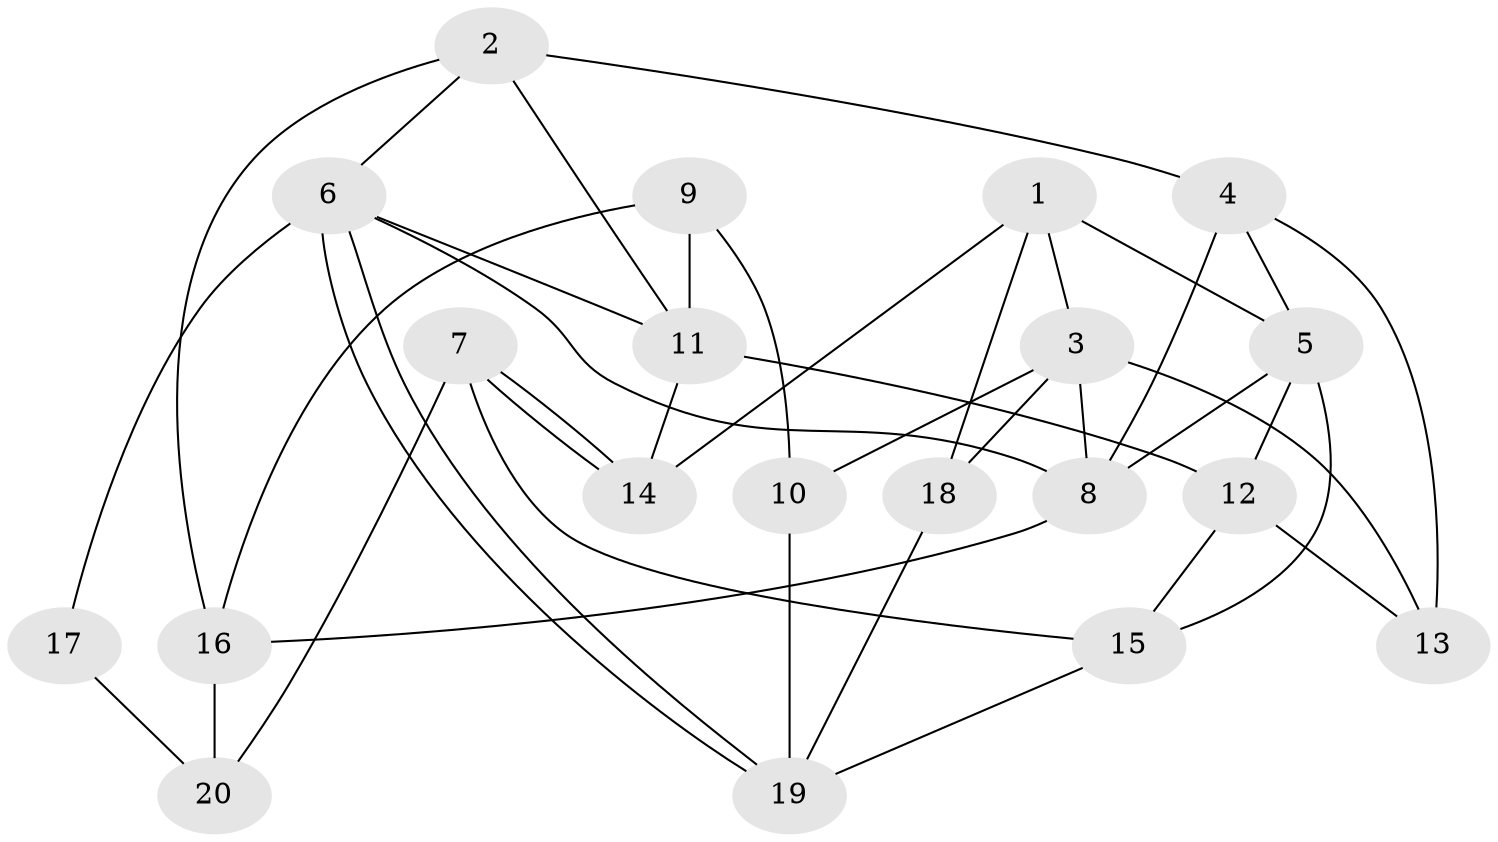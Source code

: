 // Generated by graph-tools (version 1.1) at 2025/46/02/15/25 05:46:28]
// undirected, 20 vertices, 40 edges
graph export_dot {
graph [start="1"]
  node [color=gray90,style=filled];
  1;
  2;
  3;
  4;
  5;
  6;
  7;
  8;
  9;
  10;
  11;
  12;
  13;
  14;
  15;
  16;
  17;
  18;
  19;
  20;
  1 -- 3;
  1 -- 14;
  1 -- 5;
  1 -- 18;
  2 -- 4;
  2 -- 6;
  2 -- 11;
  2 -- 16;
  3 -- 10;
  3 -- 8;
  3 -- 13;
  3 -- 18;
  4 -- 8;
  4 -- 5;
  4 -- 13;
  5 -- 15;
  5 -- 8;
  5 -- 12;
  6 -- 11;
  6 -- 19;
  6 -- 19;
  6 -- 8;
  6 -- 17;
  7 -- 15;
  7 -- 14;
  7 -- 14;
  7 -- 20;
  8 -- 16;
  9 -- 16;
  9 -- 11;
  9 -- 10;
  10 -- 19;
  11 -- 12;
  11 -- 14;
  12 -- 13;
  12 -- 15;
  15 -- 19;
  16 -- 20;
  17 -- 20;
  18 -- 19;
}
